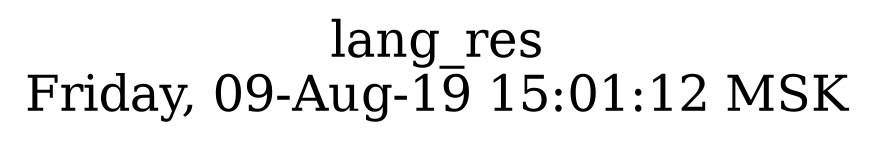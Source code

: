 digraph G {
graph [
  fontsize="24";
  label="lang_res\nFriday, 09-Aug-19 15:01:12 MSK";
  nojustify=true;
  ordering=out;
  rankdir=LR;
  size="30";
];
}
